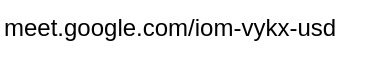 <mxfile version="15.2.7" type="github"><diagram id="EP0Px_9HmN05xie4fxFn" name="Page-1"><mxGraphModel dx="820" dy="450" grid="1" gridSize="10" guides="1" tooltips="1" connect="1" arrows="1" fold="1" page="1" pageScale="1" pageWidth="827" pageHeight="1169" math="0" shadow="0"><root><mxCell id="0"/><mxCell id="1" parent="0"/><UserObject label="meet.google.com/iom-vykx-usd" link="meet.google.com/iom-vykx-usd" id="-gQH_3R3Z6pEvg9Z_cFl-1"><mxCell style="text;whiteSpace=wrap;html=1;" parent="1" vertex="1"><mxGeometry x="10" y="10" width="190" height="30" as="geometry"/></mxCell></UserObject></root></mxGraphModel></diagram></mxfile>